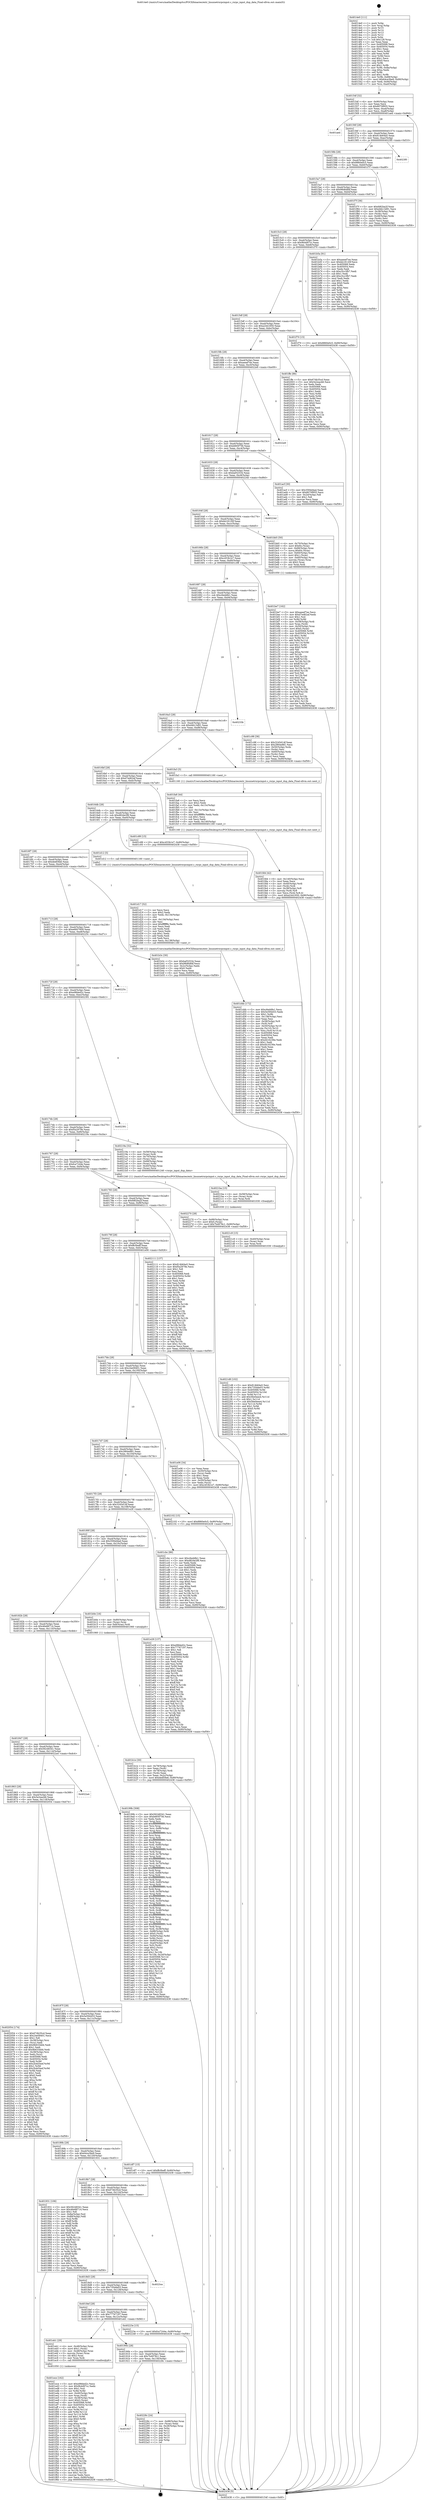 digraph "0x4014e0" {
  label = "0x4014e0 (/mnt/c/Users/mathe/Desktop/tcc/POCII/binaries/extr_linuxnetrxrpcinput.c_rxrpc_input_dup_data_Final-ollvm.out::main(0))"
  labelloc = "t"
  node[shape=record]

  Entry [label="",width=0.3,height=0.3,shape=circle,fillcolor=black,style=filled]
  "0x40154f" [label="{
     0x40154f [32]\l
     | [instrs]\l
     &nbsp;&nbsp;0x40154f \<+6\>: mov -0x90(%rbp),%eax\l
     &nbsp;&nbsp;0x401555 \<+2\>: mov %eax,%ecx\l
     &nbsp;&nbsp;0x401557 \<+6\>: sub $0x8070f955,%ecx\l
     &nbsp;&nbsp;0x40155d \<+6\>: mov %eax,-0xa4(%rbp)\l
     &nbsp;&nbsp;0x401563 \<+6\>: mov %ecx,-0xa8(%rbp)\l
     &nbsp;&nbsp;0x401569 \<+6\>: je 0000000000401aed \<main+0x60d\>\l
  }"]
  "0x401aed" [label="{
     0x401aed\l
  }", style=dashed]
  "0x40156f" [label="{
     0x40156f [28]\l
     | [instrs]\l
     &nbsp;&nbsp;0x40156f \<+5\>: jmp 0000000000401574 \<main+0x94\>\l
     &nbsp;&nbsp;0x401574 \<+6\>: mov -0xa4(%rbp),%eax\l
     &nbsp;&nbsp;0x40157a \<+5\>: sub $0x814b64a5,%eax\l
     &nbsp;&nbsp;0x40157f \<+6\>: mov %eax,-0xac(%rbp)\l
     &nbsp;&nbsp;0x401585 \<+6\>: je 00000000004023f0 \<main+0xf10\>\l
  }"]
  Exit [label="",width=0.3,height=0.3,shape=circle,fillcolor=black,style=filled,peripheries=2]
  "0x4023f0" [label="{
     0x4023f0\l
  }", style=dashed]
  "0x40158b" [label="{
     0x40158b [28]\l
     | [instrs]\l
     &nbsp;&nbsp;0x40158b \<+5\>: jmp 0000000000401590 \<main+0xb0\>\l
     &nbsp;&nbsp;0x401590 \<+6\>: mov -0xa4(%rbp),%eax\l
     &nbsp;&nbsp;0x401596 \<+5\>: sub $0x8860e0c5,%eax\l
     &nbsp;&nbsp;0x40159b \<+6\>: mov %eax,-0xb0(%rbp)\l
     &nbsp;&nbsp;0x4015a1 \<+6\>: je 0000000000401f7f \<main+0xa9f\>\l
  }"]
  "0x401927" [label="{
     0x401927\l
  }", style=dashed]
  "0x401f7f" [label="{
     0x401f7f [36]\l
     | [instrs]\l
     &nbsp;&nbsp;0x401f7f \<+5\>: mov $0xfd82ba2f,%eax\l
     &nbsp;&nbsp;0x401f84 \<+5\>: mov $0xd4b13d91,%ecx\l
     &nbsp;&nbsp;0x401f89 \<+4\>: mov -0x38(%rbp),%rdx\l
     &nbsp;&nbsp;0x401f8d \<+2\>: mov (%rdx),%esi\l
     &nbsp;&nbsp;0x401f8f \<+4\>: mov -0x48(%rbp),%rdx\l
     &nbsp;&nbsp;0x401f93 \<+2\>: cmp (%rdx),%esi\l
     &nbsp;&nbsp;0x401f95 \<+3\>: cmovl %ecx,%eax\l
     &nbsp;&nbsp;0x401f98 \<+6\>: mov %eax,-0x90(%rbp)\l
     &nbsp;&nbsp;0x401f9e \<+5\>: jmp 0000000000402438 \<main+0xf58\>\l
  }"]
  "0x4015a7" [label="{
     0x4015a7 [28]\l
     | [instrs]\l
     &nbsp;&nbsp;0x4015a7 \<+5\>: jmp 00000000004015ac \<main+0xcc\>\l
     &nbsp;&nbsp;0x4015ac \<+6\>: mov -0xa4(%rbp),%eax\l
     &nbsp;&nbsp;0x4015b2 \<+5\>: sub $0x98d6dfdf,%eax\l
     &nbsp;&nbsp;0x4015b7 \<+6\>: mov %eax,-0xb4(%rbp)\l
     &nbsp;&nbsp;0x4015bd \<+6\>: je 0000000000401b5a \<main+0x67a\>\l
  }"]
  "0x40228c" [label="{
     0x40228c [24]\l
     | [instrs]\l
     &nbsp;&nbsp;0x40228c \<+7\>: mov -0x88(%rbp),%rax\l
     &nbsp;&nbsp;0x402293 \<+2\>: mov (%rax),%eax\l
     &nbsp;&nbsp;0x402295 \<+4\>: lea -0x28(%rbp),%rsp\l
     &nbsp;&nbsp;0x402299 \<+1\>: pop %rbx\l
     &nbsp;&nbsp;0x40229a \<+2\>: pop %r12\l
     &nbsp;&nbsp;0x40229c \<+2\>: pop %r13\l
     &nbsp;&nbsp;0x40229e \<+2\>: pop %r14\l
     &nbsp;&nbsp;0x4022a0 \<+2\>: pop %r15\l
     &nbsp;&nbsp;0x4022a2 \<+1\>: pop %rbp\l
     &nbsp;&nbsp;0x4022a3 \<+1\>: ret\l
  }"]
  "0x401b5a" [label="{
     0x401b5a [91]\l
     | [instrs]\l
     &nbsp;&nbsp;0x401b5a \<+5\>: mov $0xaeeef7ee,%eax\l
     &nbsp;&nbsp;0x401b5f \<+5\>: mov $0xbb18120f,%ecx\l
     &nbsp;&nbsp;0x401b64 \<+7\>: mov 0x405068,%edx\l
     &nbsp;&nbsp;0x401b6b \<+7\>: mov 0x405054,%esi\l
     &nbsp;&nbsp;0x401b72 \<+2\>: mov %edx,%edi\l
     &nbsp;&nbsp;0x401b74 \<+6\>: sub $0xc5cc3fb7,%edi\l
     &nbsp;&nbsp;0x401b7a \<+3\>: sub $0x1,%edi\l
     &nbsp;&nbsp;0x401b7d \<+6\>: add $0xc5cc3fb7,%edi\l
     &nbsp;&nbsp;0x401b83 \<+3\>: imul %edi,%edx\l
     &nbsp;&nbsp;0x401b86 \<+3\>: and $0x1,%edx\l
     &nbsp;&nbsp;0x401b89 \<+3\>: cmp $0x0,%edx\l
     &nbsp;&nbsp;0x401b8c \<+4\>: sete %r8b\l
     &nbsp;&nbsp;0x401b90 \<+3\>: cmp $0xa,%esi\l
     &nbsp;&nbsp;0x401b93 \<+4\>: setl %r9b\l
     &nbsp;&nbsp;0x401b97 \<+3\>: mov %r8b,%r10b\l
     &nbsp;&nbsp;0x401b9a \<+3\>: and %r9b,%r10b\l
     &nbsp;&nbsp;0x401b9d \<+3\>: xor %r9b,%r8b\l
     &nbsp;&nbsp;0x401ba0 \<+3\>: or %r8b,%r10b\l
     &nbsp;&nbsp;0x401ba3 \<+4\>: test $0x1,%r10b\l
     &nbsp;&nbsp;0x401ba7 \<+3\>: cmovne %ecx,%eax\l
     &nbsp;&nbsp;0x401baa \<+6\>: mov %eax,-0x90(%rbp)\l
     &nbsp;&nbsp;0x401bb0 \<+5\>: jmp 0000000000402438 \<main+0xf58\>\l
  }"]
  "0x4015c3" [label="{
     0x4015c3 [28]\l
     | [instrs]\l
     &nbsp;&nbsp;0x4015c3 \<+5\>: jmp 00000000004015c8 \<main+0xe8\>\l
     &nbsp;&nbsp;0x4015c8 \<+6\>: mov -0xa4(%rbp),%eax\l
     &nbsp;&nbsp;0x4015ce \<+5\>: sub $0x9b4d97cc,%eax\l
     &nbsp;&nbsp;0x4015d3 \<+6\>: mov %eax,-0xb8(%rbp)\l
     &nbsp;&nbsp;0x4015d9 \<+6\>: je 0000000000401f70 \<main+0xa90\>\l
  }"]
  "0x4021d8" [label="{
     0x4021d8 [102]\l
     | [instrs]\l
     &nbsp;&nbsp;0x4021d8 \<+5\>: mov $0x814b64a5,%esi\l
     &nbsp;&nbsp;0x4021dd \<+6\>: mov $0x735dde03,%r8d\l
     &nbsp;&nbsp;0x4021e3 \<+8\>: mov 0x405068,%r9d\l
     &nbsp;&nbsp;0x4021eb \<+8\>: mov 0x405054,%r10d\l
     &nbsp;&nbsp;0x4021f3 \<+3\>: mov %r9d,%r11d\l
     &nbsp;&nbsp;0x4021f6 \<+7\>: add $0x56e0eee4,%r11d\l
     &nbsp;&nbsp;0x4021fd \<+4\>: sub $0x1,%r11d\l
     &nbsp;&nbsp;0x402201 \<+7\>: sub $0x56e0eee4,%r11d\l
     &nbsp;&nbsp;0x402208 \<+4\>: imul %r11d,%r9d\l
     &nbsp;&nbsp;0x40220c \<+4\>: and $0x1,%r9d\l
     &nbsp;&nbsp;0x402210 \<+4\>: cmp $0x0,%r9d\l
     &nbsp;&nbsp;0x402214 \<+3\>: sete %bl\l
     &nbsp;&nbsp;0x402217 \<+4\>: cmp $0xa,%r10d\l
     &nbsp;&nbsp;0x40221b \<+4\>: setl %r14b\l
     &nbsp;&nbsp;0x40221f \<+3\>: mov %bl,%r15b\l
     &nbsp;&nbsp;0x402222 \<+3\>: and %r14b,%r15b\l
     &nbsp;&nbsp;0x402225 \<+3\>: xor %r14b,%bl\l
     &nbsp;&nbsp;0x402228 \<+3\>: or %bl,%r15b\l
     &nbsp;&nbsp;0x40222b \<+4\>: test $0x1,%r15b\l
     &nbsp;&nbsp;0x40222f \<+4\>: cmovne %r8d,%esi\l
     &nbsp;&nbsp;0x402233 \<+6\>: mov %esi,-0x90(%rbp)\l
     &nbsp;&nbsp;0x402239 \<+5\>: jmp 0000000000402438 \<main+0xf58\>\l
  }"]
  "0x401f70" [label="{
     0x401f70 [15]\l
     | [instrs]\l
     &nbsp;&nbsp;0x401f70 \<+10\>: movl $0x8860e0c5,-0x90(%rbp)\l
     &nbsp;&nbsp;0x401f7a \<+5\>: jmp 0000000000402438 \<main+0xf58\>\l
  }"]
  "0x4015df" [label="{
     0x4015df [28]\l
     | [instrs]\l
     &nbsp;&nbsp;0x4015df \<+5\>: jmp 00000000004015e4 \<main+0x104\>\l
     &nbsp;&nbsp;0x4015e4 \<+6\>: mov -0xa4(%rbp),%eax\l
     &nbsp;&nbsp;0x4015ea \<+5\>: sub $0xa2441650,%eax\l
     &nbsp;&nbsp;0x4015ef \<+6\>: mov %eax,-0xbc(%rbp)\l
     &nbsp;&nbsp;0x4015f5 \<+6\>: je 0000000000401ffe \<main+0xb1e\>\l
  }"]
  "0x4021c9" [label="{
     0x4021c9 [15]\l
     | [instrs]\l
     &nbsp;&nbsp;0x4021c9 \<+4\>: mov -0x40(%rbp),%rax\l
     &nbsp;&nbsp;0x4021cd \<+3\>: mov (%rax),%rax\l
     &nbsp;&nbsp;0x4021d0 \<+3\>: mov %rax,%rdi\l
     &nbsp;&nbsp;0x4021d3 \<+5\>: call 0000000000401030 \<free@plt\>\l
     | [calls]\l
     &nbsp;&nbsp;0x401030 \{1\} (unknown)\l
  }"]
  "0x401ffe" [label="{
     0x401ffe [86]\l
     | [instrs]\l
     &nbsp;&nbsp;0x401ffe \<+5\>: mov $0x67db35cd,%eax\l
     &nbsp;&nbsp;0x402003 \<+5\>: mov $0x5e2eacb6,%ecx\l
     &nbsp;&nbsp;0x402008 \<+2\>: xor %edx,%edx\l
     &nbsp;&nbsp;0x40200a \<+7\>: mov 0x405068,%esi\l
     &nbsp;&nbsp;0x402011 \<+7\>: mov 0x405054,%edi\l
     &nbsp;&nbsp;0x402018 \<+3\>: sub $0x1,%edx\l
     &nbsp;&nbsp;0x40201b \<+3\>: mov %esi,%r8d\l
     &nbsp;&nbsp;0x40201e \<+3\>: add %edx,%r8d\l
     &nbsp;&nbsp;0x402021 \<+4\>: imul %r8d,%esi\l
     &nbsp;&nbsp;0x402025 \<+3\>: and $0x1,%esi\l
     &nbsp;&nbsp;0x402028 \<+3\>: cmp $0x0,%esi\l
     &nbsp;&nbsp;0x40202b \<+4\>: sete %r9b\l
     &nbsp;&nbsp;0x40202f \<+3\>: cmp $0xa,%edi\l
     &nbsp;&nbsp;0x402032 \<+4\>: setl %r10b\l
     &nbsp;&nbsp;0x402036 \<+3\>: mov %r9b,%r11b\l
     &nbsp;&nbsp;0x402039 \<+3\>: and %r10b,%r11b\l
     &nbsp;&nbsp;0x40203c \<+3\>: xor %r10b,%r9b\l
     &nbsp;&nbsp;0x40203f \<+3\>: or %r9b,%r11b\l
     &nbsp;&nbsp;0x402042 \<+4\>: test $0x1,%r11b\l
     &nbsp;&nbsp;0x402046 \<+3\>: cmovne %ecx,%eax\l
     &nbsp;&nbsp;0x402049 \<+6\>: mov %eax,-0x90(%rbp)\l
     &nbsp;&nbsp;0x40204f \<+5\>: jmp 0000000000402438 \<main+0xf58\>\l
  }"]
  "0x4015fb" [label="{
     0x4015fb [28]\l
     | [instrs]\l
     &nbsp;&nbsp;0x4015fb \<+5\>: jmp 0000000000401600 \<main+0x120\>\l
     &nbsp;&nbsp;0x401600 \<+6\>: mov -0xa4(%rbp),%eax\l
     &nbsp;&nbsp;0x401606 \<+5\>: sub $0xaeeef7ee,%eax\l
     &nbsp;&nbsp;0x40160b \<+6\>: mov %eax,-0xc0(%rbp)\l
     &nbsp;&nbsp;0x401611 \<+6\>: je 00000000004022e9 \<main+0xe09\>\l
  }"]
  "0x4021ba" [label="{
     0x4021ba [15]\l
     | [instrs]\l
     &nbsp;&nbsp;0x4021ba \<+4\>: mov -0x58(%rbp),%rax\l
     &nbsp;&nbsp;0x4021be \<+3\>: mov (%rax),%rax\l
     &nbsp;&nbsp;0x4021c1 \<+3\>: mov %rax,%rdi\l
     &nbsp;&nbsp;0x4021c4 \<+5\>: call 0000000000401030 \<free@plt\>\l
     | [calls]\l
     &nbsp;&nbsp;0x401030 \{1\} (unknown)\l
  }"]
  "0x4022e9" [label="{
     0x4022e9\l
  }", style=dashed]
  "0x401617" [label="{
     0x401617 [28]\l
     | [instrs]\l
     &nbsp;&nbsp;0x401617 \<+5\>: jmp 000000000040161c \<main+0x13c\>\l
     &nbsp;&nbsp;0x40161c \<+6\>: mov -0xa4(%rbp),%eax\l
     &nbsp;&nbsp;0x401622 \<+5\>: sub $0xb665f756,%eax\l
     &nbsp;&nbsp;0x401627 \<+6\>: mov %eax,-0xc4(%rbp)\l
     &nbsp;&nbsp;0x40162d \<+6\>: je 0000000000401acf \<main+0x5ef\>\l
  }"]
  "0x401fd4" [label="{
     0x401fd4 [42]\l
     | [instrs]\l
     &nbsp;&nbsp;0x401fd4 \<+6\>: mov -0x140(%rbp),%ecx\l
     &nbsp;&nbsp;0x401fda \<+3\>: imul %eax,%ecx\l
     &nbsp;&nbsp;0x401fdd \<+4\>: mov -0x40(%rbp),%rdi\l
     &nbsp;&nbsp;0x401fe1 \<+3\>: mov (%rdi),%rdi\l
     &nbsp;&nbsp;0x401fe4 \<+4\>: mov -0x38(%rbp),%r8\l
     &nbsp;&nbsp;0x401fe8 \<+3\>: movslq (%r8),%r8\l
     &nbsp;&nbsp;0x401feb \<+4\>: mov %ecx,(%rdi,%r8,4)\l
     &nbsp;&nbsp;0x401fef \<+10\>: movl $0xa2441650,-0x90(%rbp)\l
     &nbsp;&nbsp;0x401ff9 \<+5\>: jmp 0000000000402438 \<main+0xf58\>\l
  }"]
  "0x401acf" [label="{
     0x401acf [30]\l
     | [instrs]\l
     &nbsp;&nbsp;0x401acf \<+5\>: mov $0x3594d4ad,%eax\l
     &nbsp;&nbsp;0x401ad4 \<+5\>: mov $0x8070f955,%ecx\l
     &nbsp;&nbsp;0x401ad9 \<+3\>: mov -0x2d(%rbp),%dl\l
     &nbsp;&nbsp;0x401adc \<+3\>: test $0x1,%dl\l
     &nbsp;&nbsp;0x401adf \<+3\>: cmovne %ecx,%eax\l
     &nbsp;&nbsp;0x401ae2 \<+6\>: mov %eax,-0x90(%rbp)\l
     &nbsp;&nbsp;0x401ae8 \<+5\>: jmp 0000000000402438 \<main+0xf58\>\l
  }"]
  "0x401633" [label="{
     0x401633 [28]\l
     | [instrs]\l
     &nbsp;&nbsp;0x401633 \<+5\>: jmp 0000000000401638 \<main+0x158\>\l
     &nbsp;&nbsp;0x401638 \<+6\>: mov -0xa4(%rbp),%eax\l
     &nbsp;&nbsp;0x40163e \<+5\>: sub $0xbaf32534,%eax\l
     &nbsp;&nbsp;0x401643 \<+6\>: mov %eax,-0xc8(%rbp)\l
     &nbsp;&nbsp;0x401649 \<+6\>: je 000000000040224d \<main+0xd6d\>\l
  }"]
  "0x401fa8" [label="{
     0x401fa8 [44]\l
     | [instrs]\l
     &nbsp;&nbsp;0x401fa8 \<+2\>: xor %ecx,%ecx\l
     &nbsp;&nbsp;0x401faa \<+5\>: mov $0x2,%edx\l
     &nbsp;&nbsp;0x401faf \<+6\>: mov %edx,-0x13c(%rbp)\l
     &nbsp;&nbsp;0x401fb5 \<+1\>: cltd\l
     &nbsp;&nbsp;0x401fb6 \<+6\>: mov -0x13c(%rbp),%esi\l
     &nbsp;&nbsp;0x401fbc \<+2\>: idiv %esi\l
     &nbsp;&nbsp;0x401fbe \<+6\>: imul $0xfffffffe,%edx,%edx\l
     &nbsp;&nbsp;0x401fc4 \<+3\>: sub $0x1,%ecx\l
     &nbsp;&nbsp;0x401fc7 \<+2\>: sub %ecx,%edx\l
     &nbsp;&nbsp;0x401fc9 \<+6\>: mov %edx,-0x140(%rbp)\l
     &nbsp;&nbsp;0x401fcf \<+5\>: call 0000000000401160 \<next_i\>\l
     | [calls]\l
     &nbsp;&nbsp;0x401160 \{1\} (/mnt/c/Users/mathe/Desktop/tcc/POCII/binaries/extr_linuxnetrxrpcinput.c_rxrpc_input_dup_data_Final-ollvm.out::next_i)\l
  }"]
  "0x40224d" [label="{
     0x40224d\l
  }", style=dashed]
  "0x40164f" [label="{
     0x40164f [28]\l
     | [instrs]\l
     &nbsp;&nbsp;0x40164f \<+5\>: jmp 0000000000401654 \<main+0x174\>\l
     &nbsp;&nbsp;0x401654 \<+6\>: mov -0xa4(%rbp),%eax\l
     &nbsp;&nbsp;0x40165a \<+5\>: sub $0xbb18120f,%eax\l
     &nbsp;&nbsp;0x40165f \<+6\>: mov %eax,-0xcc(%rbp)\l
     &nbsp;&nbsp;0x401665 \<+6\>: je 0000000000401bb5 \<main+0x6d5\>\l
  }"]
  "0x401ece" [label="{
     0x401ece [162]\l
     | [instrs]\l
     &nbsp;&nbsp;0x401ece \<+5\>: mov $0xe98ded2c,%ecx\l
     &nbsp;&nbsp;0x401ed3 \<+5\>: mov $0x9b4d97cc,%edx\l
     &nbsp;&nbsp;0x401ed8 \<+3\>: mov $0x1,%sil\l
     &nbsp;&nbsp;0x401edb \<+3\>: xor %r8d,%r8d\l
     &nbsp;&nbsp;0x401ede \<+4\>: mov -0x40(%rbp),%rdi\l
     &nbsp;&nbsp;0x401ee2 \<+3\>: mov %rax,(%rdi)\l
     &nbsp;&nbsp;0x401ee5 \<+4\>: mov -0x38(%rbp),%rax\l
     &nbsp;&nbsp;0x401ee9 \<+6\>: movl $0x0,(%rax)\l
     &nbsp;&nbsp;0x401eef \<+8\>: mov 0x405068,%r9d\l
     &nbsp;&nbsp;0x401ef7 \<+8\>: mov 0x405054,%r10d\l
     &nbsp;&nbsp;0x401eff \<+4\>: sub $0x1,%r8d\l
     &nbsp;&nbsp;0x401f03 \<+3\>: mov %r9d,%r11d\l
     &nbsp;&nbsp;0x401f06 \<+3\>: add %r8d,%r11d\l
     &nbsp;&nbsp;0x401f09 \<+4\>: imul %r11d,%r9d\l
     &nbsp;&nbsp;0x401f0d \<+4\>: and $0x1,%r9d\l
     &nbsp;&nbsp;0x401f11 \<+4\>: cmp $0x0,%r9d\l
     &nbsp;&nbsp;0x401f15 \<+3\>: sete %bl\l
     &nbsp;&nbsp;0x401f18 \<+4\>: cmp $0xa,%r10d\l
     &nbsp;&nbsp;0x401f1c \<+4\>: setl %r14b\l
     &nbsp;&nbsp;0x401f20 \<+3\>: mov %bl,%r15b\l
     &nbsp;&nbsp;0x401f23 \<+4\>: xor $0xff,%r15b\l
     &nbsp;&nbsp;0x401f27 \<+3\>: mov %r14b,%r12b\l
     &nbsp;&nbsp;0x401f2a \<+4\>: xor $0xff,%r12b\l
     &nbsp;&nbsp;0x401f2e \<+4\>: xor $0x0,%sil\l
     &nbsp;&nbsp;0x401f32 \<+3\>: mov %r15b,%r13b\l
     &nbsp;&nbsp;0x401f35 \<+4\>: and $0x0,%r13b\l
     &nbsp;&nbsp;0x401f39 \<+3\>: and %sil,%bl\l
     &nbsp;&nbsp;0x401f3c \<+3\>: mov %r12b,%al\l
     &nbsp;&nbsp;0x401f3f \<+2\>: and $0x0,%al\l
     &nbsp;&nbsp;0x401f41 \<+3\>: and %sil,%r14b\l
     &nbsp;&nbsp;0x401f44 \<+3\>: or %bl,%r13b\l
     &nbsp;&nbsp;0x401f47 \<+3\>: or %r14b,%al\l
     &nbsp;&nbsp;0x401f4a \<+3\>: xor %al,%r13b\l
     &nbsp;&nbsp;0x401f4d \<+3\>: or %r12b,%r15b\l
     &nbsp;&nbsp;0x401f50 \<+4\>: xor $0xff,%r15b\l
     &nbsp;&nbsp;0x401f54 \<+4\>: or $0x0,%sil\l
     &nbsp;&nbsp;0x401f58 \<+3\>: and %sil,%r15b\l
     &nbsp;&nbsp;0x401f5b \<+3\>: or %r15b,%r13b\l
     &nbsp;&nbsp;0x401f5e \<+4\>: test $0x1,%r13b\l
     &nbsp;&nbsp;0x401f62 \<+3\>: cmovne %edx,%ecx\l
     &nbsp;&nbsp;0x401f65 \<+6\>: mov %ecx,-0x90(%rbp)\l
     &nbsp;&nbsp;0x401f6b \<+5\>: jmp 0000000000402438 \<main+0xf58\>\l
  }"]
  "0x401bb5" [label="{
     0x401bb5 [50]\l
     | [instrs]\l
     &nbsp;&nbsp;0x401bb5 \<+4\>: mov -0x70(%rbp),%rax\l
     &nbsp;&nbsp;0x401bb9 \<+6\>: movl $0x64,(%rax)\l
     &nbsp;&nbsp;0x401bbf \<+4\>: mov -0x68(%rbp),%rax\l
     &nbsp;&nbsp;0x401bc3 \<+7\>: movq $0x64,(%rax)\l
     &nbsp;&nbsp;0x401bca \<+4\>: mov -0x60(%rbp),%rax\l
     &nbsp;&nbsp;0x401bce \<+6\>: movl $0x1,(%rax)\l
     &nbsp;&nbsp;0x401bd4 \<+4\>: mov -0x60(%rbp),%rax\l
     &nbsp;&nbsp;0x401bd8 \<+3\>: movslq (%rax),%rax\l
     &nbsp;&nbsp;0x401bdb \<+4\>: shl $0x2,%rax\l
     &nbsp;&nbsp;0x401bdf \<+3\>: mov %rax,%rdi\l
     &nbsp;&nbsp;0x401be2 \<+5\>: call 0000000000401050 \<malloc@plt\>\l
     | [calls]\l
     &nbsp;&nbsp;0x401050 \{1\} (unknown)\l
  }"]
  "0x40166b" [label="{
     0x40166b [28]\l
     | [instrs]\l
     &nbsp;&nbsp;0x40166b \<+5\>: jmp 0000000000401670 \<main+0x190\>\l
     &nbsp;&nbsp;0x401670 \<+6\>: mov -0xa4(%rbp),%eax\l
     &nbsp;&nbsp;0x401676 \<+5\>: sub $0xc453b1e7,%eax\l
     &nbsp;&nbsp;0x40167b \<+6\>: mov %eax,-0xd0(%rbp)\l
     &nbsp;&nbsp;0x401681 \<+6\>: je 0000000000401c98 \<main+0x7b8\>\l
  }"]
  "0x40190b" [label="{
     0x40190b [28]\l
     | [instrs]\l
     &nbsp;&nbsp;0x40190b \<+5\>: jmp 0000000000401910 \<main+0x430\>\l
     &nbsp;&nbsp;0x401910 \<+6\>: mov -0xa4(%rbp),%eax\l
     &nbsp;&nbsp;0x401916 \<+5\>: sub $0x7b4978c1,%eax\l
     &nbsp;&nbsp;0x40191b \<+6\>: mov %eax,-0x130(%rbp)\l
     &nbsp;&nbsp;0x401921 \<+6\>: je 000000000040228c \<main+0xdac\>\l
  }"]
  "0x401c98" [label="{
     0x401c98 [36]\l
     | [instrs]\l
     &nbsp;&nbsp;0x401c98 \<+5\>: mov $0x3245d14f,%eax\l
     &nbsp;&nbsp;0x401c9d \<+5\>: mov $0x2864e881,%ecx\l
     &nbsp;&nbsp;0x401ca2 \<+4\>: mov -0x50(%rbp),%rdx\l
     &nbsp;&nbsp;0x401ca6 \<+2\>: mov (%rdx),%esi\l
     &nbsp;&nbsp;0x401ca8 \<+4\>: mov -0x60(%rbp),%rdx\l
     &nbsp;&nbsp;0x401cac \<+2\>: cmp (%rdx),%esi\l
     &nbsp;&nbsp;0x401cae \<+3\>: cmovl %ecx,%eax\l
     &nbsp;&nbsp;0x401cb1 \<+6\>: mov %eax,-0x90(%rbp)\l
     &nbsp;&nbsp;0x401cb7 \<+5\>: jmp 0000000000402438 \<main+0xf58\>\l
  }"]
  "0x401687" [label="{
     0x401687 [28]\l
     | [instrs]\l
     &nbsp;&nbsp;0x401687 \<+5\>: jmp 000000000040168c \<main+0x1ac\>\l
     &nbsp;&nbsp;0x40168c \<+6\>: mov -0xa4(%rbp),%eax\l
     &nbsp;&nbsp;0x401692 \<+5\>: sub $0xc6eddfe1,%eax\l
     &nbsp;&nbsp;0x401697 \<+6\>: mov %eax,-0xd4(%rbp)\l
     &nbsp;&nbsp;0x40169d \<+6\>: je 000000000040233b \<main+0xe5b\>\l
  }"]
  "0x401eb1" [label="{
     0x401eb1 [29]\l
     | [instrs]\l
     &nbsp;&nbsp;0x401eb1 \<+4\>: mov -0x48(%rbp),%rax\l
     &nbsp;&nbsp;0x401eb5 \<+6\>: movl $0x1,(%rax)\l
     &nbsp;&nbsp;0x401ebb \<+4\>: mov -0x48(%rbp),%rax\l
     &nbsp;&nbsp;0x401ebf \<+3\>: movslq (%rax),%rax\l
     &nbsp;&nbsp;0x401ec2 \<+4\>: shl $0x2,%rax\l
     &nbsp;&nbsp;0x401ec6 \<+3\>: mov %rax,%rdi\l
     &nbsp;&nbsp;0x401ec9 \<+5\>: call 0000000000401050 \<malloc@plt\>\l
     | [calls]\l
     &nbsp;&nbsp;0x401050 \{1\} (unknown)\l
  }"]
  "0x40233b" [label="{
     0x40233b\l
  }", style=dashed]
  "0x4016a3" [label="{
     0x4016a3 [28]\l
     | [instrs]\l
     &nbsp;&nbsp;0x4016a3 \<+5\>: jmp 00000000004016a8 \<main+0x1c8\>\l
     &nbsp;&nbsp;0x4016a8 \<+6\>: mov -0xa4(%rbp),%eax\l
     &nbsp;&nbsp;0x4016ae \<+5\>: sub $0xd4b13d91,%eax\l
     &nbsp;&nbsp;0x4016b3 \<+6\>: mov %eax,-0xd8(%rbp)\l
     &nbsp;&nbsp;0x4016b9 \<+6\>: je 0000000000401fa3 \<main+0xac3\>\l
  }"]
  "0x4018ef" [label="{
     0x4018ef [28]\l
     | [instrs]\l
     &nbsp;&nbsp;0x4018ef \<+5\>: jmp 00000000004018f4 \<main+0x414\>\l
     &nbsp;&nbsp;0x4018f4 \<+6\>: mov -0xa4(%rbp),%eax\l
     &nbsp;&nbsp;0x4018fa \<+5\>: sub $0x77767197,%eax\l
     &nbsp;&nbsp;0x4018ff \<+6\>: mov %eax,-0x12c(%rbp)\l
     &nbsp;&nbsp;0x401905 \<+6\>: je 0000000000401eb1 \<main+0x9d1\>\l
  }"]
  "0x401fa3" [label="{
     0x401fa3 [5]\l
     | [instrs]\l
     &nbsp;&nbsp;0x401fa3 \<+5\>: call 0000000000401160 \<next_i\>\l
     | [calls]\l
     &nbsp;&nbsp;0x401160 \{1\} (/mnt/c/Users/mathe/Desktop/tcc/POCII/binaries/extr_linuxnetrxrpcinput.c_rxrpc_input_dup_data_Final-ollvm.out::next_i)\l
  }"]
  "0x4016bf" [label="{
     0x4016bf [28]\l
     | [instrs]\l
     &nbsp;&nbsp;0x4016bf \<+5\>: jmp 00000000004016c4 \<main+0x1e4\>\l
     &nbsp;&nbsp;0x4016c4 \<+6\>: mov -0xa4(%rbp),%eax\l
     &nbsp;&nbsp;0x4016ca \<+5\>: sub $0xd7ed62af,%eax\l
     &nbsp;&nbsp;0x4016cf \<+6\>: mov %eax,-0xdc(%rbp)\l
     &nbsp;&nbsp;0x4016d5 \<+6\>: je 0000000000401c89 \<main+0x7a9\>\l
  }"]
  "0x40223e" [label="{
     0x40223e [15]\l
     | [instrs]\l
     &nbsp;&nbsp;0x40223e \<+10\>: movl $0xfca7244e,-0x90(%rbp)\l
     &nbsp;&nbsp;0x402248 \<+5\>: jmp 0000000000402438 \<main+0xf58\>\l
  }"]
  "0x401c89" [label="{
     0x401c89 [15]\l
     | [instrs]\l
     &nbsp;&nbsp;0x401c89 \<+10\>: movl $0xc453b1e7,-0x90(%rbp)\l
     &nbsp;&nbsp;0x401c93 \<+5\>: jmp 0000000000402438 \<main+0xf58\>\l
  }"]
  "0x4016db" [label="{
     0x4016db [28]\l
     | [instrs]\l
     &nbsp;&nbsp;0x4016db \<+5\>: jmp 00000000004016e0 \<main+0x200\>\l
     &nbsp;&nbsp;0x4016e0 \<+6\>: mov -0xa4(%rbp),%eax\l
     &nbsp;&nbsp;0x4016e6 \<+5\>: sub $0xd82de2f8,%eax\l
     &nbsp;&nbsp;0x4016eb \<+6\>: mov %eax,-0xe0(%rbp)\l
     &nbsp;&nbsp;0x4016f1 \<+6\>: je 0000000000401d12 \<main+0x832\>\l
  }"]
  "0x4018d3" [label="{
     0x4018d3 [28]\l
     | [instrs]\l
     &nbsp;&nbsp;0x4018d3 \<+5\>: jmp 00000000004018d8 \<main+0x3f8\>\l
     &nbsp;&nbsp;0x4018d8 \<+6\>: mov -0xa4(%rbp),%eax\l
     &nbsp;&nbsp;0x4018de \<+5\>: sub $0x735dde03,%eax\l
     &nbsp;&nbsp;0x4018e3 \<+6\>: mov %eax,-0x128(%rbp)\l
     &nbsp;&nbsp;0x4018e9 \<+6\>: je 000000000040223e \<main+0xd5e\>\l
  }"]
  "0x401d12" [label="{
     0x401d12 [5]\l
     | [instrs]\l
     &nbsp;&nbsp;0x401d12 \<+5\>: call 0000000000401160 \<next_i\>\l
     | [calls]\l
     &nbsp;&nbsp;0x401160 \{1\} (/mnt/c/Users/mathe/Desktop/tcc/POCII/binaries/extr_linuxnetrxrpcinput.c_rxrpc_input_dup_data_Final-ollvm.out::next_i)\l
  }"]
  "0x4016f7" [label="{
     0x4016f7 [28]\l
     | [instrs]\l
     &nbsp;&nbsp;0x4016f7 \<+5\>: jmp 00000000004016fc \<main+0x21c\>\l
     &nbsp;&nbsp;0x4016fc \<+6\>: mov -0xa4(%rbp),%eax\l
     &nbsp;&nbsp;0x401702 \<+5\>: sub $0xdedf3fa6,%eax\l
     &nbsp;&nbsp;0x401707 \<+6\>: mov %eax,-0xe4(%rbp)\l
     &nbsp;&nbsp;0x40170d \<+6\>: je 0000000000401b3c \<main+0x65c\>\l
  }"]
  "0x4023ce" [label="{
     0x4023ce\l
  }", style=dashed]
  "0x401b3c" [label="{
     0x401b3c [30]\l
     | [instrs]\l
     &nbsp;&nbsp;0x401b3c \<+5\>: mov $0xbaf32534,%eax\l
     &nbsp;&nbsp;0x401b41 \<+5\>: mov $0x98d6dfdf,%ecx\l
     &nbsp;&nbsp;0x401b46 \<+3\>: mov -0x2c(%rbp),%edx\l
     &nbsp;&nbsp;0x401b49 \<+3\>: cmp $0x0,%edx\l
     &nbsp;&nbsp;0x401b4c \<+3\>: cmove %ecx,%eax\l
     &nbsp;&nbsp;0x401b4f \<+6\>: mov %eax,-0x90(%rbp)\l
     &nbsp;&nbsp;0x401b55 \<+5\>: jmp 0000000000402438 \<main+0xf58\>\l
  }"]
  "0x401713" [label="{
     0x401713 [28]\l
     | [instrs]\l
     &nbsp;&nbsp;0x401713 \<+5\>: jmp 0000000000401718 \<main+0x238\>\l
     &nbsp;&nbsp;0x401718 \<+6\>: mov -0xa4(%rbp),%eax\l
     &nbsp;&nbsp;0x40171e \<+5\>: sub $0xe6607609,%eax\l
     &nbsp;&nbsp;0x401723 \<+6\>: mov %eax,-0xe8(%rbp)\l
     &nbsp;&nbsp;0x401729 \<+6\>: je 000000000040225c \<main+0xd7c\>\l
  }"]
  "0x401d4b" [label="{
     0x401d4b [172]\l
     | [instrs]\l
     &nbsp;&nbsp;0x401d4b \<+5\>: mov $0xc6eddfe1,%ecx\l
     &nbsp;&nbsp;0x401d50 \<+5\>: mov $0x5e594453,%edx\l
     &nbsp;&nbsp;0x401d55 \<+3\>: mov $0x1,%r8b\l
     &nbsp;&nbsp;0x401d58 \<+6\>: mov -0x138(%rbp),%esi\l
     &nbsp;&nbsp;0x401d5e \<+3\>: imul %eax,%esi\l
     &nbsp;&nbsp;0x401d61 \<+4\>: mov -0x58(%rbp),%r9\l
     &nbsp;&nbsp;0x401d65 \<+3\>: mov (%r9),%r9\l
     &nbsp;&nbsp;0x401d68 \<+4\>: mov -0x50(%rbp),%r10\l
     &nbsp;&nbsp;0x401d6c \<+3\>: movslq (%r10),%r10\l
     &nbsp;&nbsp;0x401d6f \<+4\>: mov %esi,(%r9,%r10,4)\l
     &nbsp;&nbsp;0x401d73 \<+7\>: mov 0x405068,%eax\l
     &nbsp;&nbsp;0x401d7a \<+7\>: mov 0x405054,%esi\l
     &nbsp;&nbsp;0x401d81 \<+2\>: mov %eax,%edi\l
     &nbsp;&nbsp;0x401d83 \<+6\>: add $0xd416236e,%edi\l
     &nbsp;&nbsp;0x401d89 \<+3\>: sub $0x1,%edi\l
     &nbsp;&nbsp;0x401d8c \<+6\>: sub $0xd416236e,%edi\l
     &nbsp;&nbsp;0x401d92 \<+3\>: imul %edi,%eax\l
     &nbsp;&nbsp;0x401d95 \<+3\>: and $0x1,%eax\l
     &nbsp;&nbsp;0x401d98 \<+3\>: cmp $0x0,%eax\l
     &nbsp;&nbsp;0x401d9b \<+4\>: sete %r11b\l
     &nbsp;&nbsp;0x401d9f \<+3\>: cmp $0xa,%esi\l
     &nbsp;&nbsp;0x401da2 \<+3\>: setl %bl\l
     &nbsp;&nbsp;0x401da5 \<+3\>: mov %r11b,%r14b\l
     &nbsp;&nbsp;0x401da8 \<+4\>: xor $0xff,%r14b\l
     &nbsp;&nbsp;0x401dac \<+3\>: mov %bl,%r15b\l
     &nbsp;&nbsp;0x401daf \<+4\>: xor $0xff,%r15b\l
     &nbsp;&nbsp;0x401db3 \<+4\>: xor $0x1,%r8b\l
     &nbsp;&nbsp;0x401db7 \<+3\>: mov %r14b,%r12b\l
     &nbsp;&nbsp;0x401dba \<+4\>: and $0xff,%r12b\l
     &nbsp;&nbsp;0x401dbe \<+3\>: and %r8b,%r11b\l
     &nbsp;&nbsp;0x401dc1 \<+3\>: mov %r15b,%r13b\l
     &nbsp;&nbsp;0x401dc4 \<+4\>: and $0xff,%r13b\l
     &nbsp;&nbsp;0x401dc8 \<+3\>: and %r8b,%bl\l
     &nbsp;&nbsp;0x401dcb \<+3\>: or %r11b,%r12b\l
     &nbsp;&nbsp;0x401dce \<+3\>: or %bl,%r13b\l
     &nbsp;&nbsp;0x401dd1 \<+3\>: xor %r13b,%r12b\l
     &nbsp;&nbsp;0x401dd4 \<+3\>: or %r15b,%r14b\l
     &nbsp;&nbsp;0x401dd7 \<+4\>: xor $0xff,%r14b\l
     &nbsp;&nbsp;0x401ddb \<+4\>: or $0x1,%r8b\l
     &nbsp;&nbsp;0x401ddf \<+3\>: and %r8b,%r14b\l
     &nbsp;&nbsp;0x401de2 \<+3\>: or %r14b,%r12b\l
     &nbsp;&nbsp;0x401de5 \<+4\>: test $0x1,%r12b\l
     &nbsp;&nbsp;0x401de9 \<+3\>: cmovne %edx,%ecx\l
     &nbsp;&nbsp;0x401dec \<+6\>: mov %ecx,-0x90(%rbp)\l
     &nbsp;&nbsp;0x401df2 \<+5\>: jmp 0000000000402438 \<main+0xf58\>\l
  }"]
  "0x40225c" [label="{
     0x40225c\l
  }", style=dashed]
  "0x40172f" [label="{
     0x40172f [28]\l
     | [instrs]\l
     &nbsp;&nbsp;0x40172f \<+5\>: jmp 0000000000401734 \<main+0x254\>\l
     &nbsp;&nbsp;0x401734 \<+6\>: mov -0xa4(%rbp),%eax\l
     &nbsp;&nbsp;0x40173a \<+5\>: sub $0xe98ded2c,%eax\l
     &nbsp;&nbsp;0x40173f \<+6\>: mov %eax,-0xec(%rbp)\l
     &nbsp;&nbsp;0x401745 \<+6\>: je 0000000000402391 \<main+0xeb1\>\l
  }"]
  "0x401d17" [label="{
     0x401d17 [52]\l
     | [instrs]\l
     &nbsp;&nbsp;0x401d17 \<+2\>: xor %ecx,%ecx\l
     &nbsp;&nbsp;0x401d19 \<+5\>: mov $0x2,%edx\l
     &nbsp;&nbsp;0x401d1e \<+6\>: mov %edx,-0x134(%rbp)\l
     &nbsp;&nbsp;0x401d24 \<+1\>: cltd\l
     &nbsp;&nbsp;0x401d25 \<+6\>: mov -0x134(%rbp),%esi\l
     &nbsp;&nbsp;0x401d2b \<+2\>: idiv %esi\l
     &nbsp;&nbsp;0x401d2d \<+6\>: imul $0xfffffffe,%edx,%edx\l
     &nbsp;&nbsp;0x401d33 \<+2\>: mov %ecx,%edi\l
     &nbsp;&nbsp;0x401d35 \<+2\>: sub %edx,%edi\l
     &nbsp;&nbsp;0x401d37 \<+2\>: mov %ecx,%edx\l
     &nbsp;&nbsp;0x401d39 \<+3\>: sub $0x1,%edx\l
     &nbsp;&nbsp;0x401d3c \<+2\>: add %edx,%edi\l
     &nbsp;&nbsp;0x401d3e \<+2\>: sub %edi,%ecx\l
     &nbsp;&nbsp;0x401d40 \<+6\>: mov %ecx,-0x138(%rbp)\l
     &nbsp;&nbsp;0x401d46 \<+5\>: call 0000000000401160 \<next_i\>\l
     | [calls]\l
     &nbsp;&nbsp;0x401160 \{1\} (/mnt/c/Users/mathe/Desktop/tcc/POCII/binaries/extr_linuxnetrxrpcinput.c_rxrpc_input_dup_data_Final-ollvm.out::next_i)\l
  }"]
  "0x402391" [label="{
     0x402391\l
  }", style=dashed]
  "0x40174b" [label="{
     0x40174b [28]\l
     | [instrs]\l
     &nbsp;&nbsp;0x40174b \<+5\>: jmp 0000000000401750 \<main+0x270\>\l
     &nbsp;&nbsp;0x401750 \<+6\>: mov -0xa4(%rbp),%eax\l
     &nbsp;&nbsp;0x401756 \<+5\>: sub $0xf5a2979e,%eax\l
     &nbsp;&nbsp;0x40175b \<+6\>: mov %eax,-0xf0(%rbp)\l
     &nbsp;&nbsp;0x401761 \<+6\>: je 000000000040219a \<main+0xcba\>\l
  }"]
  "0x401be7" [label="{
     0x401be7 [162]\l
     | [instrs]\l
     &nbsp;&nbsp;0x401be7 \<+5\>: mov $0xaeeef7ee,%ecx\l
     &nbsp;&nbsp;0x401bec \<+5\>: mov $0xd7ed62af,%edx\l
     &nbsp;&nbsp;0x401bf1 \<+3\>: mov $0x1,%sil\l
     &nbsp;&nbsp;0x401bf4 \<+3\>: xor %r8d,%r8d\l
     &nbsp;&nbsp;0x401bf7 \<+4\>: mov -0x58(%rbp),%rdi\l
     &nbsp;&nbsp;0x401bfb \<+3\>: mov %rax,(%rdi)\l
     &nbsp;&nbsp;0x401bfe \<+4\>: mov -0x50(%rbp),%rax\l
     &nbsp;&nbsp;0x401c02 \<+6\>: movl $0x0,(%rax)\l
     &nbsp;&nbsp;0x401c08 \<+8\>: mov 0x405068,%r9d\l
     &nbsp;&nbsp;0x401c10 \<+8\>: mov 0x405054,%r10d\l
     &nbsp;&nbsp;0x401c18 \<+4\>: sub $0x1,%r8d\l
     &nbsp;&nbsp;0x401c1c \<+3\>: mov %r9d,%r11d\l
     &nbsp;&nbsp;0x401c1f \<+3\>: add %r8d,%r11d\l
     &nbsp;&nbsp;0x401c22 \<+4\>: imul %r11d,%r9d\l
     &nbsp;&nbsp;0x401c26 \<+4\>: and $0x1,%r9d\l
     &nbsp;&nbsp;0x401c2a \<+4\>: cmp $0x0,%r9d\l
     &nbsp;&nbsp;0x401c2e \<+3\>: sete %bl\l
     &nbsp;&nbsp;0x401c31 \<+4\>: cmp $0xa,%r10d\l
     &nbsp;&nbsp;0x401c35 \<+4\>: setl %r14b\l
     &nbsp;&nbsp;0x401c39 \<+3\>: mov %bl,%r15b\l
     &nbsp;&nbsp;0x401c3c \<+4\>: xor $0xff,%r15b\l
     &nbsp;&nbsp;0x401c40 \<+3\>: mov %r14b,%r12b\l
     &nbsp;&nbsp;0x401c43 \<+4\>: xor $0xff,%r12b\l
     &nbsp;&nbsp;0x401c47 \<+4\>: xor $0x0,%sil\l
     &nbsp;&nbsp;0x401c4b \<+3\>: mov %r15b,%r13b\l
     &nbsp;&nbsp;0x401c4e \<+4\>: and $0x0,%r13b\l
     &nbsp;&nbsp;0x401c52 \<+3\>: and %sil,%bl\l
     &nbsp;&nbsp;0x401c55 \<+3\>: mov %r12b,%al\l
     &nbsp;&nbsp;0x401c58 \<+2\>: and $0x0,%al\l
     &nbsp;&nbsp;0x401c5a \<+3\>: and %sil,%r14b\l
     &nbsp;&nbsp;0x401c5d \<+3\>: or %bl,%r13b\l
     &nbsp;&nbsp;0x401c60 \<+3\>: or %r14b,%al\l
     &nbsp;&nbsp;0x401c63 \<+3\>: xor %al,%r13b\l
     &nbsp;&nbsp;0x401c66 \<+3\>: or %r12b,%r15b\l
     &nbsp;&nbsp;0x401c69 \<+4\>: xor $0xff,%r15b\l
     &nbsp;&nbsp;0x401c6d \<+4\>: or $0x0,%sil\l
     &nbsp;&nbsp;0x401c71 \<+3\>: and %sil,%r15b\l
     &nbsp;&nbsp;0x401c74 \<+3\>: or %r15b,%r13b\l
     &nbsp;&nbsp;0x401c77 \<+4\>: test $0x1,%r13b\l
     &nbsp;&nbsp;0x401c7b \<+3\>: cmovne %edx,%ecx\l
     &nbsp;&nbsp;0x401c7e \<+6\>: mov %ecx,-0x90(%rbp)\l
     &nbsp;&nbsp;0x401c84 \<+5\>: jmp 0000000000402438 \<main+0xf58\>\l
  }"]
  "0x40219a" [label="{
     0x40219a [32]\l
     | [instrs]\l
     &nbsp;&nbsp;0x40219a \<+4\>: mov -0x58(%rbp),%rax\l
     &nbsp;&nbsp;0x40219e \<+3\>: mov (%rax),%rdi\l
     &nbsp;&nbsp;0x4021a1 \<+4\>: mov -0x70(%rbp),%rax\l
     &nbsp;&nbsp;0x4021a5 \<+2\>: mov (%rax),%esi\l
     &nbsp;&nbsp;0x4021a7 \<+4\>: mov -0x68(%rbp),%rax\l
     &nbsp;&nbsp;0x4021ab \<+3\>: mov (%rax),%rdx\l
     &nbsp;&nbsp;0x4021ae \<+4\>: mov -0x40(%rbp),%rax\l
     &nbsp;&nbsp;0x4021b2 \<+3\>: mov (%rax),%rcx\l
     &nbsp;&nbsp;0x4021b5 \<+5\>: call 0000000000401240 \<rxrpc_input_dup_data\>\l
     | [calls]\l
     &nbsp;&nbsp;0x401240 \{1\} (/mnt/c/Users/mathe/Desktop/tcc/POCII/binaries/extr_linuxnetrxrpcinput.c_rxrpc_input_dup_data_Final-ollvm.out::rxrpc_input_dup_data)\l
  }"]
  "0x401767" [label="{
     0x401767 [28]\l
     | [instrs]\l
     &nbsp;&nbsp;0x401767 \<+5\>: jmp 000000000040176c \<main+0x28c\>\l
     &nbsp;&nbsp;0x40176c \<+6\>: mov -0xa4(%rbp),%eax\l
     &nbsp;&nbsp;0x401772 \<+5\>: sub $0xfca7244e,%eax\l
     &nbsp;&nbsp;0x401777 \<+6\>: mov %eax,-0xf4(%rbp)\l
     &nbsp;&nbsp;0x40177d \<+6\>: je 0000000000402270 \<main+0xd90\>\l
  }"]
  "0x401b1e" [label="{
     0x401b1e [30]\l
     | [instrs]\l
     &nbsp;&nbsp;0x401b1e \<+4\>: mov -0x78(%rbp),%rdi\l
     &nbsp;&nbsp;0x401b22 \<+2\>: mov %eax,(%rdi)\l
     &nbsp;&nbsp;0x401b24 \<+4\>: mov -0x78(%rbp),%rdi\l
     &nbsp;&nbsp;0x401b28 \<+2\>: mov (%rdi),%eax\l
     &nbsp;&nbsp;0x401b2a \<+3\>: mov %eax,-0x2c(%rbp)\l
     &nbsp;&nbsp;0x401b2d \<+10\>: movl $0xdedf3fa6,-0x90(%rbp)\l
     &nbsp;&nbsp;0x401b37 \<+5\>: jmp 0000000000402438 \<main+0xf58\>\l
  }"]
  "0x402270" [label="{
     0x402270 [28]\l
     | [instrs]\l
     &nbsp;&nbsp;0x402270 \<+7\>: mov -0x88(%rbp),%rax\l
     &nbsp;&nbsp;0x402277 \<+6\>: movl $0x0,(%rax)\l
     &nbsp;&nbsp;0x40227d \<+10\>: movl $0x7b4978c1,-0x90(%rbp)\l
     &nbsp;&nbsp;0x402287 \<+5\>: jmp 0000000000402438 \<main+0xf58\>\l
  }"]
  "0x401783" [label="{
     0x401783 [28]\l
     | [instrs]\l
     &nbsp;&nbsp;0x401783 \<+5\>: jmp 0000000000401788 \<main+0x2a8\>\l
     &nbsp;&nbsp;0x401788 \<+6\>: mov -0xa4(%rbp),%eax\l
     &nbsp;&nbsp;0x40178e \<+5\>: sub $0xfd82ba2f,%eax\l
     &nbsp;&nbsp;0x401793 \<+6\>: mov %eax,-0xf8(%rbp)\l
     &nbsp;&nbsp;0x401799 \<+6\>: je 0000000000402111 \<main+0xc31\>\l
  }"]
  "0x4014e0" [label="{
     0x4014e0 [111]\l
     | [instrs]\l
     &nbsp;&nbsp;0x4014e0 \<+1\>: push %rbp\l
     &nbsp;&nbsp;0x4014e1 \<+3\>: mov %rsp,%rbp\l
     &nbsp;&nbsp;0x4014e4 \<+2\>: push %r15\l
     &nbsp;&nbsp;0x4014e6 \<+2\>: push %r14\l
     &nbsp;&nbsp;0x4014e8 \<+2\>: push %r13\l
     &nbsp;&nbsp;0x4014ea \<+2\>: push %r12\l
     &nbsp;&nbsp;0x4014ec \<+1\>: push %rbx\l
     &nbsp;&nbsp;0x4014ed \<+7\>: sub $0x128,%rsp\l
     &nbsp;&nbsp;0x4014f4 \<+2\>: xor %eax,%eax\l
     &nbsp;&nbsp;0x4014f6 \<+7\>: mov 0x405068,%ecx\l
     &nbsp;&nbsp;0x4014fd \<+7\>: mov 0x405054,%edx\l
     &nbsp;&nbsp;0x401504 \<+3\>: sub $0x1,%eax\l
     &nbsp;&nbsp;0x401507 \<+3\>: mov %ecx,%r8d\l
     &nbsp;&nbsp;0x40150a \<+3\>: add %eax,%r8d\l
     &nbsp;&nbsp;0x40150d \<+4\>: imul %r8d,%ecx\l
     &nbsp;&nbsp;0x401511 \<+3\>: and $0x1,%ecx\l
     &nbsp;&nbsp;0x401514 \<+3\>: cmp $0x0,%ecx\l
     &nbsp;&nbsp;0x401517 \<+4\>: sete %r9b\l
     &nbsp;&nbsp;0x40151b \<+4\>: and $0x1,%r9b\l
     &nbsp;&nbsp;0x40151f \<+7\>: mov %r9b,-0x8a(%rbp)\l
     &nbsp;&nbsp;0x401526 \<+3\>: cmp $0xa,%edx\l
     &nbsp;&nbsp;0x401529 \<+4\>: setl %r9b\l
     &nbsp;&nbsp;0x40152d \<+4\>: and $0x1,%r9b\l
     &nbsp;&nbsp;0x401531 \<+7\>: mov %r9b,-0x89(%rbp)\l
     &nbsp;&nbsp;0x401538 \<+10\>: movl $0x64ce3be9,-0x90(%rbp)\l
     &nbsp;&nbsp;0x401542 \<+6\>: mov %edi,-0x94(%rbp)\l
     &nbsp;&nbsp;0x401548 \<+7\>: mov %rsi,-0xa0(%rbp)\l
  }"]
  "0x402111" [label="{
     0x402111 [137]\l
     | [instrs]\l
     &nbsp;&nbsp;0x402111 \<+5\>: mov $0x814b64a5,%eax\l
     &nbsp;&nbsp;0x402116 \<+5\>: mov $0xf5a2979e,%ecx\l
     &nbsp;&nbsp;0x40211b \<+2\>: mov $0x1,%dl\l
     &nbsp;&nbsp;0x40211d \<+2\>: xor %esi,%esi\l
     &nbsp;&nbsp;0x40211f \<+7\>: mov 0x405068,%edi\l
     &nbsp;&nbsp;0x402126 \<+8\>: mov 0x405054,%r8d\l
     &nbsp;&nbsp;0x40212e \<+3\>: sub $0x1,%esi\l
     &nbsp;&nbsp;0x402131 \<+3\>: mov %edi,%r9d\l
     &nbsp;&nbsp;0x402134 \<+3\>: add %esi,%r9d\l
     &nbsp;&nbsp;0x402137 \<+4\>: imul %r9d,%edi\l
     &nbsp;&nbsp;0x40213b \<+3\>: and $0x1,%edi\l
     &nbsp;&nbsp;0x40213e \<+3\>: cmp $0x0,%edi\l
     &nbsp;&nbsp;0x402141 \<+4\>: sete %r10b\l
     &nbsp;&nbsp;0x402145 \<+4\>: cmp $0xa,%r8d\l
     &nbsp;&nbsp;0x402149 \<+4\>: setl %r11b\l
     &nbsp;&nbsp;0x40214d \<+3\>: mov %r10b,%bl\l
     &nbsp;&nbsp;0x402150 \<+3\>: xor $0xff,%bl\l
     &nbsp;&nbsp;0x402153 \<+3\>: mov %r11b,%r14b\l
     &nbsp;&nbsp;0x402156 \<+4\>: xor $0xff,%r14b\l
     &nbsp;&nbsp;0x40215a \<+3\>: xor $0x1,%dl\l
     &nbsp;&nbsp;0x40215d \<+3\>: mov %bl,%r15b\l
     &nbsp;&nbsp;0x402160 \<+4\>: and $0xff,%r15b\l
     &nbsp;&nbsp;0x402164 \<+3\>: and %dl,%r10b\l
     &nbsp;&nbsp;0x402167 \<+3\>: mov %r14b,%r12b\l
     &nbsp;&nbsp;0x40216a \<+4\>: and $0xff,%r12b\l
     &nbsp;&nbsp;0x40216e \<+3\>: and %dl,%r11b\l
     &nbsp;&nbsp;0x402171 \<+3\>: or %r10b,%r15b\l
     &nbsp;&nbsp;0x402174 \<+3\>: or %r11b,%r12b\l
     &nbsp;&nbsp;0x402177 \<+3\>: xor %r12b,%r15b\l
     &nbsp;&nbsp;0x40217a \<+3\>: or %r14b,%bl\l
     &nbsp;&nbsp;0x40217d \<+3\>: xor $0xff,%bl\l
     &nbsp;&nbsp;0x402180 \<+3\>: or $0x1,%dl\l
     &nbsp;&nbsp;0x402183 \<+2\>: and %dl,%bl\l
     &nbsp;&nbsp;0x402185 \<+3\>: or %bl,%r15b\l
     &nbsp;&nbsp;0x402188 \<+4\>: test $0x1,%r15b\l
     &nbsp;&nbsp;0x40218c \<+3\>: cmovne %ecx,%eax\l
     &nbsp;&nbsp;0x40218f \<+6\>: mov %eax,-0x90(%rbp)\l
     &nbsp;&nbsp;0x402195 \<+5\>: jmp 0000000000402438 \<main+0xf58\>\l
  }"]
  "0x40179f" [label="{
     0x40179f [28]\l
     | [instrs]\l
     &nbsp;&nbsp;0x40179f \<+5\>: jmp 00000000004017a4 \<main+0x2c4\>\l
     &nbsp;&nbsp;0x4017a4 \<+6\>: mov -0xa4(%rbp),%eax\l
     &nbsp;&nbsp;0x4017aa \<+5\>: sub $0xffc0beff,%eax\l
     &nbsp;&nbsp;0x4017af \<+6\>: mov %eax,-0xfc(%rbp)\l
     &nbsp;&nbsp;0x4017b5 \<+6\>: je 0000000000401e06 \<main+0x926\>\l
  }"]
  "0x402438" [label="{
     0x402438 [5]\l
     | [instrs]\l
     &nbsp;&nbsp;0x402438 \<+5\>: jmp 000000000040154f \<main+0x6f\>\l
  }"]
  "0x401e06" [label="{
     0x401e06 [34]\l
     | [instrs]\l
     &nbsp;&nbsp;0x401e06 \<+2\>: xor %eax,%eax\l
     &nbsp;&nbsp;0x401e08 \<+4\>: mov -0x50(%rbp),%rcx\l
     &nbsp;&nbsp;0x401e0c \<+2\>: mov (%rcx),%edx\l
     &nbsp;&nbsp;0x401e0e \<+3\>: sub $0x1,%eax\l
     &nbsp;&nbsp;0x401e11 \<+2\>: sub %eax,%edx\l
     &nbsp;&nbsp;0x401e13 \<+4\>: mov -0x50(%rbp),%rcx\l
     &nbsp;&nbsp;0x401e17 \<+2\>: mov %edx,(%rcx)\l
     &nbsp;&nbsp;0x401e19 \<+10\>: movl $0xc453b1e7,-0x90(%rbp)\l
     &nbsp;&nbsp;0x401e23 \<+5\>: jmp 0000000000402438 \<main+0xf58\>\l
  }"]
  "0x4017bb" [label="{
     0x4017bb [28]\l
     | [instrs]\l
     &nbsp;&nbsp;0x4017bb \<+5\>: jmp 00000000004017c0 \<main+0x2e0\>\l
     &nbsp;&nbsp;0x4017c0 \<+6\>: mov -0xa4(%rbp),%eax\l
     &nbsp;&nbsp;0x4017c6 \<+5\>: sub $0x24e09401,%eax\l
     &nbsp;&nbsp;0x4017cb \<+6\>: mov %eax,-0x100(%rbp)\l
     &nbsp;&nbsp;0x4017d1 \<+6\>: je 0000000000402102 \<main+0xc22\>\l
  }"]
  "0x4018b7" [label="{
     0x4018b7 [28]\l
     | [instrs]\l
     &nbsp;&nbsp;0x4018b7 \<+5\>: jmp 00000000004018bc \<main+0x3dc\>\l
     &nbsp;&nbsp;0x4018bc \<+6\>: mov -0xa4(%rbp),%eax\l
     &nbsp;&nbsp;0x4018c2 \<+5\>: sub $0x67db35cd,%eax\l
     &nbsp;&nbsp;0x4018c7 \<+6\>: mov %eax,-0x124(%rbp)\l
     &nbsp;&nbsp;0x4018cd \<+6\>: je 00000000004023ce \<main+0xeee\>\l
  }"]
  "0x402102" [label="{
     0x402102 [15]\l
     | [instrs]\l
     &nbsp;&nbsp;0x402102 \<+10\>: movl $0x8860e0c5,-0x90(%rbp)\l
     &nbsp;&nbsp;0x40210c \<+5\>: jmp 0000000000402438 \<main+0xf58\>\l
  }"]
  "0x4017d7" [label="{
     0x4017d7 [28]\l
     | [instrs]\l
     &nbsp;&nbsp;0x4017d7 \<+5\>: jmp 00000000004017dc \<main+0x2fc\>\l
     &nbsp;&nbsp;0x4017dc \<+6\>: mov -0xa4(%rbp),%eax\l
     &nbsp;&nbsp;0x4017e2 \<+5\>: sub $0x2864e881,%eax\l
     &nbsp;&nbsp;0x4017e7 \<+6\>: mov %eax,-0x104(%rbp)\l
     &nbsp;&nbsp;0x4017ed \<+6\>: je 0000000000401cbc \<main+0x7dc\>\l
  }"]
  "0x401931" [label="{
     0x401931 [106]\l
     | [instrs]\l
     &nbsp;&nbsp;0x401931 \<+5\>: mov $0x56248341,%eax\l
     &nbsp;&nbsp;0x401936 \<+5\>: mov $0x46e88714,%ecx\l
     &nbsp;&nbsp;0x40193b \<+2\>: mov $0x1,%dl\l
     &nbsp;&nbsp;0x40193d \<+7\>: mov -0x8a(%rbp),%sil\l
     &nbsp;&nbsp;0x401944 \<+7\>: mov -0x89(%rbp),%dil\l
     &nbsp;&nbsp;0x40194b \<+3\>: mov %sil,%r8b\l
     &nbsp;&nbsp;0x40194e \<+4\>: xor $0xff,%r8b\l
     &nbsp;&nbsp;0x401952 \<+3\>: mov %dil,%r9b\l
     &nbsp;&nbsp;0x401955 \<+4\>: xor $0xff,%r9b\l
     &nbsp;&nbsp;0x401959 \<+3\>: xor $0x1,%dl\l
     &nbsp;&nbsp;0x40195c \<+3\>: mov %r8b,%r10b\l
     &nbsp;&nbsp;0x40195f \<+4\>: and $0xff,%r10b\l
     &nbsp;&nbsp;0x401963 \<+3\>: and %dl,%sil\l
     &nbsp;&nbsp;0x401966 \<+3\>: mov %r9b,%r11b\l
     &nbsp;&nbsp;0x401969 \<+4\>: and $0xff,%r11b\l
     &nbsp;&nbsp;0x40196d \<+3\>: and %dl,%dil\l
     &nbsp;&nbsp;0x401970 \<+3\>: or %sil,%r10b\l
     &nbsp;&nbsp;0x401973 \<+3\>: or %dil,%r11b\l
     &nbsp;&nbsp;0x401976 \<+3\>: xor %r11b,%r10b\l
     &nbsp;&nbsp;0x401979 \<+3\>: or %r9b,%r8b\l
     &nbsp;&nbsp;0x40197c \<+4\>: xor $0xff,%r8b\l
     &nbsp;&nbsp;0x401980 \<+3\>: or $0x1,%dl\l
     &nbsp;&nbsp;0x401983 \<+3\>: and %dl,%r8b\l
     &nbsp;&nbsp;0x401986 \<+3\>: or %r8b,%r10b\l
     &nbsp;&nbsp;0x401989 \<+4\>: test $0x1,%r10b\l
     &nbsp;&nbsp;0x40198d \<+3\>: cmovne %ecx,%eax\l
     &nbsp;&nbsp;0x401990 \<+6\>: mov %eax,-0x90(%rbp)\l
     &nbsp;&nbsp;0x401996 \<+5\>: jmp 0000000000402438 \<main+0xf58\>\l
  }"]
  "0x401cbc" [label="{
     0x401cbc [86]\l
     | [instrs]\l
     &nbsp;&nbsp;0x401cbc \<+5\>: mov $0xc6eddfe1,%eax\l
     &nbsp;&nbsp;0x401cc1 \<+5\>: mov $0xd82de2f8,%ecx\l
     &nbsp;&nbsp;0x401cc6 \<+2\>: xor %edx,%edx\l
     &nbsp;&nbsp;0x401cc8 \<+7\>: mov 0x405068,%esi\l
     &nbsp;&nbsp;0x401ccf \<+7\>: mov 0x405054,%edi\l
     &nbsp;&nbsp;0x401cd6 \<+3\>: sub $0x1,%edx\l
     &nbsp;&nbsp;0x401cd9 \<+3\>: mov %esi,%r8d\l
     &nbsp;&nbsp;0x401cdc \<+3\>: add %edx,%r8d\l
     &nbsp;&nbsp;0x401cdf \<+4\>: imul %r8d,%esi\l
     &nbsp;&nbsp;0x401ce3 \<+3\>: and $0x1,%esi\l
     &nbsp;&nbsp;0x401ce6 \<+3\>: cmp $0x0,%esi\l
     &nbsp;&nbsp;0x401ce9 \<+4\>: sete %r9b\l
     &nbsp;&nbsp;0x401ced \<+3\>: cmp $0xa,%edi\l
     &nbsp;&nbsp;0x401cf0 \<+4\>: setl %r10b\l
     &nbsp;&nbsp;0x401cf4 \<+3\>: mov %r9b,%r11b\l
     &nbsp;&nbsp;0x401cf7 \<+3\>: and %r10b,%r11b\l
     &nbsp;&nbsp;0x401cfa \<+3\>: xor %r10b,%r9b\l
     &nbsp;&nbsp;0x401cfd \<+3\>: or %r9b,%r11b\l
     &nbsp;&nbsp;0x401d00 \<+4\>: test $0x1,%r11b\l
     &nbsp;&nbsp;0x401d04 \<+3\>: cmovne %ecx,%eax\l
     &nbsp;&nbsp;0x401d07 \<+6\>: mov %eax,-0x90(%rbp)\l
     &nbsp;&nbsp;0x401d0d \<+5\>: jmp 0000000000402438 \<main+0xf58\>\l
  }"]
  "0x4017f3" [label="{
     0x4017f3 [28]\l
     | [instrs]\l
     &nbsp;&nbsp;0x4017f3 \<+5\>: jmp 00000000004017f8 \<main+0x318\>\l
     &nbsp;&nbsp;0x4017f8 \<+6\>: mov -0xa4(%rbp),%eax\l
     &nbsp;&nbsp;0x4017fe \<+5\>: sub $0x3245d14f,%eax\l
     &nbsp;&nbsp;0x401803 \<+6\>: mov %eax,-0x108(%rbp)\l
     &nbsp;&nbsp;0x401809 \<+6\>: je 0000000000401e28 \<main+0x948\>\l
  }"]
  "0x40189b" [label="{
     0x40189b [28]\l
     | [instrs]\l
     &nbsp;&nbsp;0x40189b \<+5\>: jmp 00000000004018a0 \<main+0x3c0\>\l
     &nbsp;&nbsp;0x4018a0 \<+6\>: mov -0xa4(%rbp),%eax\l
     &nbsp;&nbsp;0x4018a6 \<+5\>: sub $0x64ce3be9,%eax\l
     &nbsp;&nbsp;0x4018ab \<+6\>: mov %eax,-0x120(%rbp)\l
     &nbsp;&nbsp;0x4018b1 \<+6\>: je 0000000000401931 \<main+0x451\>\l
  }"]
  "0x401e28" [label="{
     0x401e28 [137]\l
     | [instrs]\l
     &nbsp;&nbsp;0x401e28 \<+5\>: mov $0xe98ded2c,%eax\l
     &nbsp;&nbsp;0x401e2d \<+5\>: mov $0x77767197,%ecx\l
     &nbsp;&nbsp;0x401e32 \<+2\>: mov $0x1,%dl\l
     &nbsp;&nbsp;0x401e34 \<+2\>: xor %esi,%esi\l
     &nbsp;&nbsp;0x401e36 \<+7\>: mov 0x405068,%edi\l
     &nbsp;&nbsp;0x401e3d \<+8\>: mov 0x405054,%r8d\l
     &nbsp;&nbsp;0x401e45 \<+3\>: sub $0x1,%esi\l
     &nbsp;&nbsp;0x401e48 \<+3\>: mov %edi,%r9d\l
     &nbsp;&nbsp;0x401e4b \<+3\>: add %esi,%r9d\l
     &nbsp;&nbsp;0x401e4e \<+4\>: imul %r9d,%edi\l
     &nbsp;&nbsp;0x401e52 \<+3\>: and $0x1,%edi\l
     &nbsp;&nbsp;0x401e55 \<+3\>: cmp $0x0,%edi\l
     &nbsp;&nbsp;0x401e58 \<+4\>: sete %r10b\l
     &nbsp;&nbsp;0x401e5c \<+4\>: cmp $0xa,%r8d\l
     &nbsp;&nbsp;0x401e60 \<+4\>: setl %r11b\l
     &nbsp;&nbsp;0x401e64 \<+3\>: mov %r10b,%bl\l
     &nbsp;&nbsp;0x401e67 \<+3\>: xor $0xff,%bl\l
     &nbsp;&nbsp;0x401e6a \<+3\>: mov %r11b,%r14b\l
     &nbsp;&nbsp;0x401e6d \<+4\>: xor $0xff,%r14b\l
     &nbsp;&nbsp;0x401e71 \<+3\>: xor $0x0,%dl\l
     &nbsp;&nbsp;0x401e74 \<+3\>: mov %bl,%r15b\l
     &nbsp;&nbsp;0x401e77 \<+4\>: and $0x0,%r15b\l
     &nbsp;&nbsp;0x401e7b \<+3\>: and %dl,%r10b\l
     &nbsp;&nbsp;0x401e7e \<+3\>: mov %r14b,%r12b\l
     &nbsp;&nbsp;0x401e81 \<+4\>: and $0x0,%r12b\l
     &nbsp;&nbsp;0x401e85 \<+3\>: and %dl,%r11b\l
     &nbsp;&nbsp;0x401e88 \<+3\>: or %r10b,%r15b\l
     &nbsp;&nbsp;0x401e8b \<+3\>: or %r11b,%r12b\l
     &nbsp;&nbsp;0x401e8e \<+3\>: xor %r12b,%r15b\l
     &nbsp;&nbsp;0x401e91 \<+3\>: or %r14b,%bl\l
     &nbsp;&nbsp;0x401e94 \<+3\>: xor $0xff,%bl\l
     &nbsp;&nbsp;0x401e97 \<+3\>: or $0x0,%dl\l
     &nbsp;&nbsp;0x401e9a \<+2\>: and %dl,%bl\l
     &nbsp;&nbsp;0x401e9c \<+3\>: or %bl,%r15b\l
     &nbsp;&nbsp;0x401e9f \<+4\>: test $0x1,%r15b\l
     &nbsp;&nbsp;0x401ea3 \<+3\>: cmovne %ecx,%eax\l
     &nbsp;&nbsp;0x401ea6 \<+6\>: mov %eax,-0x90(%rbp)\l
     &nbsp;&nbsp;0x401eac \<+5\>: jmp 0000000000402438 \<main+0xf58\>\l
  }"]
  "0x40180f" [label="{
     0x40180f [28]\l
     | [instrs]\l
     &nbsp;&nbsp;0x40180f \<+5\>: jmp 0000000000401814 \<main+0x334\>\l
     &nbsp;&nbsp;0x401814 \<+6\>: mov -0xa4(%rbp),%eax\l
     &nbsp;&nbsp;0x40181a \<+5\>: sub $0x3594d4ad,%eax\l
     &nbsp;&nbsp;0x40181f \<+6\>: mov %eax,-0x10c(%rbp)\l
     &nbsp;&nbsp;0x401825 \<+6\>: je 0000000000401b0e \<main+0x62e\>\l
  }"]
  "0x401df7" [label="{
     0x401df7 [15]\l
     | [instrs]\l
     &nbsp;&nbsp;0x401df7 \<+10\>: movl $0xffc0beff,-0x90(%rbp)\l
     &nbsp;&nbsp;0x401e01 \<+5\>: jmp 0000000000402438 \<main+0xf58\>\l
  }"]
  "0x401b0e" [label="{
     0x401b0e [16]\l
     | [instrs]\l
     &nbsp;&nbsp;0x401b0e \<+4\>: mov -0x80(%rbp),%rax\l
     &nbsp;&nbsp;0x401b12 \<+3\>: mov (%rax),%rax\l
     &nbsp;&nbsp;0x401b15 \<+4\>: mov 0x8(%rax),%rdi\l
     &nbsp;&nbsp;0x401b19 \<+5\>: call 0000000000401060 \<atoi@plt\>\l
     | [calls]\l
     &nbsp;&nbsp;0x401060 \{1\} (unknown)\l
  }"]
  "0x40182b" [label="{
     0x40182b [28]\l
     | [instrs]\l
     &nbsp;&nbsp;0x40182b \<+5\>: jmp 0000000000401830 \<main+0x350\>\l
     &nbsp;&nbsp;0x401830 \<+6\>: mov -0xa4(%rbp),%eax\l
     &nbsp;&nbsp;0x401836 \<+5\>: sub $0x46e88714,%eax\l
     &nbsp;&nbsp;0x40183b \<+6\>: mov %eax,-0x110(%rbp)\l
     &nbsp;&nbsp;0x401841 \<+6\>: je 000000000040199b \<main+0x4bb\>\l
  }"]
  "0x40187f" [label="{
     0x40187f [28]\l
     | [instrs]\l
     &nbsp;&nbsp;0x40187f \<+5\>: jmp 0000000000401884 \<main+0x3a4\>\l
     &nbsp;&nbsp;0x401884 \<+6\>: mov -0xa4(%rbp),%eax\l
     &nbsp;&nbsp;0x40188a \<+5\>: sub $0x5e594453,%eax\l
     &nbsp;&nbsp;0x40188f \<+6\>: mov %eax,-0x11c(%rbp)\l
     &nbsp;&nbsp;0x401895 \<+6\>: je 0000000000401df7 \<main+0x917\>\l
  }"]
  "0x40199b" [label="{
     0x40199b [308]\l
     | [instrs]\l
     &nbsp;&nbsp;0x40199b \<+5\>: mov $0x56248341,%eax\l
     &nbsp;&nbsp;0x4019a0 \<+5\>: mov $0xb665f756,%ecx\l
     &nbsp;&nbsp;0x4019a5 \<+2\>: xor %edx,%edx\l
     &nbsp;&nbsp;0x4019a7 \<+3\>: mov %rsp,%rsi\l
     &nbsp;&nbsp;0x4019aa \<+4\>: add $0xfffffffffffffff0,%rsi\l
     &nbsp;&nbsp;0x4019ae \<+3\>: mov %rsi,%rsp\l
     &nbsp;&nbsp;0x4019b1 \<+7\>: mov %rsi,-0x88(%rbp)\l
     &nbsp;&nbsp;0x4019b8 \<+3\>: mov %rsp,%rsi\l
     &nbsp;&nbsp;0x4019bb \<+4\>: add $0xfffffffffffffff0,%rsi\l
     &nbsp;&nbsp;0x4019bf \<+3\>: mov %rsi,%rsp\l
     &nbsp;&nbsp;0x4019c2 \<+3\>: mov %rsp,%rdi\l
     &nbsp;&nbsp;0x4019c5 \<+4\>: add $0xfffffffffffffff0,%rdi\l
     &nbsp;&nbsp;0x4019c9 \<+3\>: mov %rdi,%rsp\l
     &nbsp;&nbsp;0x4019cc \<+4\>: mov %rdi,-0x80(%rbp)\l
     &nbsp;&nbsp;0x4019d0 \<+3\>: mov %rsp,%rdi\l
     &nbsp;&nbsp;0x4019d3 \<+4\>: add $0xfffffffffffffff0,%rdi\l
     &nbsp;&nbsp;0x4019d7 \<+3\>: mov %rdi,%rsp\l
     &nbsp;&nbsp;0x4019da \<+4\>: mov %rdi,-0x78(%rbp)\l
     &nbsp;&nbsp;0x4019de \<+3\>: mov %rsp,%rdi\l
     &nbsp;&nbsp;0x4019e1 \<+4\>: add $0xfffffffffffffff0,%rdi\l
     &nbsp;&nbsp;0x4019e5 \<+3\>: mov %rdi,%rsp\l
     &nbsp;&nbsp;0x4019e8 \<+4\>: mov %rdi,-0x70(%rbp)\l
     &nbsp;&nbsp;0x4019ec \<+3\>: mov %rsp,%rdi\l
     &nbsp;&nbsp;0x4019ef \<+4\>: add $0xfffffffffffffff0,%rdi\l
     &nbsp;&nbsp;0x4019f3 \<+3\>: mov %rdi,%rsp\l
     &nbsp;&nbsp;0x4019f6 \<+4\>: mov %rdi,-0x68(%rbp)\l
     &nbsp;&nbsp;0x4019fa \<+3\>: mov %rsp,%rdi\l
     &nbsp;&nbsp;0x4019fd \<+4\>: add $0xfffffffffffffff0,%rdi\l
     &nbsp;&nbsp;0x401a01 \<+3\>: mov %rdi,%rsp\l
     &nbsp;&nbsp;0x401a04 \<+4\>: mov %rdi,-0x60(%rbp)\l
     &nbsp;&nbsp;0x401a08 \<+3\>: mov %rsp,%rdi\l
     &nbsp;&nbsp;0x401a0b \<+4\>: add $0xfffffffffffffff0,%rdi\l
     &nbsp;&nbsp;0x401a0f \<+3\>: mov %rdi,%rsp\l
     &nbsp;&nbsp;0x401a12 \<+4\>: mov %rdi,-0x58(%rbp)\l
     &nbsp;&nbsp;0x401a16 \<+3\>: mov %rsp,%rdi\l
     &nbsp;&nbsp;0x401a19 \<+4\>: add $0xfffffffffffffff0,%rdi\l
     &nbsp;&nbsp;0x401a1d \<+3\>: mov %rdi,%rsp\l
     &nbsp;&nbsp;0x401a20 \<+4\>: mov %rdi,-0x50(%rbp)\l
     &nbsp;&nbsp;0x401a24 \<+3\>: mov %rsp,%rdi\l
     &nbsp;&nbsp;0x401a27 \<+4\>: add $0xfffffffffffffff0,%rdi\l
     &nbsp;&nbsp;0x401a2b \<+3\>: mov %rdi,%rsp\l
     &nbsp;&nbsp;0x401a2e \<+4\>: mov %rdi,-0x48(%rbp)\l
     &nbsp;&nbsp;0x401a32 \<+3\>: mov %rsp,%rdi\l
     &nbsp;&nbsp;0x401a35 \<+4\>: add $0xfffffffffffffff0,%rdi\l
     &nbsp;&nbsp;0x401a39 \<+3\>: mov %rdi,%rsp\l
     &nbsp;&nbsp;0x401a3c \<+4\>: mov %rdi,-0x40(%rbp)\l
     &nbsp;&nbsp;0x401a40 \<+3\>: mov %rsp,%rdi\l
     &nbsp;&nbsp;0x401a43 \<+4\>: add $0xfffffffffffffff0,%rdi\l
     &nbsp;&nbsp;0x401a47 \<+3\>: mov %rdi,%rsp\l
     &nbsp;&nbsp;0x401a4a \<+4\>: mov %rdi,-0x38(%rbp)\l
     &nbsp;&nbsp;0x401a4e \<+7\>: mov -0x88(%rbp),%rdi\l
     &nbsp;&nbsp;0x401a55 \<+6\>: movl $0x0,(%rdi)\l
     &nbsp;&nbsp;0x401a5b \<+7\>: mov -0x94(%rbp),%r8d\l
     &nbsp;&nbsp;0x401a62 \<+3\>: mov %r8d,(%rsi)\l
     &nbsp;&nbsp;0x401a65 \<+4\>: mov -0x80(%rbp),%rdi\l
     &nbsp;&nbsp;0x401a69 \<+7\>: mov -0xa0(%rbp),%r9\l
     &nbsp;&nbsp;0x401a70 \<+3\>: mov %r9,(%rdi)\l
     &nbsp;&nbsp;0x401a73 \<+3\>: cmpl $0x2,(%rsi)\l
     &nbsp;&nbsp;0x401a76 \<+4\>: setne %r10b\l
     &nbsp;&nbsp;0x401a7a \<+4\>: and $0x1,%r10b\l
     &nbsp;&nbsp;0x401a7e \<+4\>: mov %r10b,-0x2d(%rbp)\l
     &nbsp;&nbsp;0x401a82 \<+8\>: mov 0x405068,%r11d\l
     &nbsp;&nbsp;0x401a8a \<+7\>: mov 0x405054,%ebx\l
     &nbsp;&nbsp;0x401a91 \<+3\>: sub $0x1,%edx\l
     &nbsp;&nbsp;0x401a94 \<+3\>: mov %r11d,%r14d\l
     &nbsp;&nbsp;0x401a97 \<+3\>: add %edx,%r14d\l
     &nbsp;&nbsp;0x401a9a \<+4\>: imul %r14d,%r11d\l
     &nbsp;&nbsp;0x401a9e \<+4\>: and $0x1,%r11d\l
     &nbsp;&nbsp;0x401aa2 \<+4\>: cmp $0x0,%r11d\l
     &nbsp;&nbsp;0x401aa6 \<+4\>: sete %r10b\l
     &nbsp;&nbsp;0x401aaa \<+3\>: cmp $0xa,%ebx\l
     &nbsp;&nbsp;0x401aad \<+4\>: setl %r15b\l
     &nbsp;&nbsp;0x401ab1 \<+3\>: mov %r10b,%r12b\l
     &nbsp;&nbsp;0x401ab4 \<+3\>: and %r15b,%r12b\l
     &nbsp;&nbsp;0x401ab7 \<+3\>: xor %r15b,%r10b\l
     &nbsp;&nbsp;0x401aba \<+3\>: or %r10b,%r12b\l
     &nbsp;&nbsp;0x401abd \<+4\>: test $0x1,%r12b\l
     &nbsp;&nbsp;0x401ac1 \<+3\>: cmovne %ecx,%eax\l
     &nbsp;&nbsp;0x401ac4 \<+6\>: mov %eax,-0x90(%rbp)\l
     &nbsp;&nbsp;0x401aca \<+5\>: jmp 0000000000402438 \<main+0xf58\>\l
  }"]
  "0x401847" [label="{
     0x401847 [28]\l
     | [instrs]\l
     &nbsp;&nbsp;0x401847 \<+5\>: jmp 000000000040184c \<main+0x36c\>\l
     &nbsp;&nbsp;0x40184c \<+6\>: mov -0xa4(%rbp),%eax\l
     &nbsp;&nbsp;0x401852 \<+5\>: sub $0x56248341,%eax\l
     &nbsp;&nbsp;0x401857 \<+6\>: mov %eax,-0x114(%rbp)\l
     &nbsp;&nbsp;0x40185d \<+6\>: je 00000000004022a4 \<main+0xdc4\>\l
  }"]
  "0x402054" [label="{
     0x402054 [174]\l
     | [instrs]\l
     &nbsp;&nbsp;0x402054 \<+5\>: mov $0x67db35cd,%eax\l
     &nbsp;&nbsp;0x402059 \<+5\>: mov $0x24e09401,%ecx\l
     &nbsp;&nbsp;0x40205e \<+2\>: mov $0x1,%dl\l
     &nbsp;&nbsp;0x402060 \<+4\>: mov -0x38(%rbp),%rsi\l
     &nbsp;&nbsp;0x402064 \<+2\>: mov (%rsi),%edi\l
     &nbsp;&nbsp;0x402066 \<+6\>: add $0x9b633dd4,%edi\l
     &nbsp;&nbsp;0x40206c \<+3\>: add $0x1,%edi\l
     &nbsp;&nbsp;0x40206f \<+6\>: sub $0x9b633dd4,%edi\l
     &nbsp;&nbsp;0x402075 \<+4\>: mov -0x38(%rbp),%rsi\l
     &nbsp;&nbsp;0x402079 \<+2\>: mov %edi,(%rsi)\l
     &nbsp;&nbsp;0x40207b \<+7\>: mov 0x405068,%edi\l
     &nbsp;&nbsp;0x402082 \<+8\>: mov 0x405054,%r8d\l
     &nbsp;&nbsp;0x40208a \<+3\>: mov %edi,%r9d\l
     &nbsp;&nbsp;0x40208d \<+7\>: add $0x2b4d3eef,%r9d\l
     &nbsp;&nbsp;0x402094 \<+4\>: sub $0x1,%r9d\l
     &nbsp;&nbsp;0x402098 \<+7\>: sub $0x2b4d3eef,%r9d\l
     &nbsp;&nbsp;0x40209f \<+4\>: imul %r9d,%edi\l
     &nbsp;&nbsp;0x4020a3 \<+3\>: and $0x1,%edi\l
     &nbsp;&nbsp;0x4020a6 \<+3\>: cmp $0x0,%edi\l
     &nbsp;&nbsp;0x4020a9 \<+4\>: sete %r10b\l
     &nbsp;&nbsp;0x4020ad \<+4\>: cmp $0xa,%r8d\l
     &nbsp;&nbsp;0x4020b1 \<+4\>: setl %r11b\l
     &nbsp;&nbsp;0x4020b5 \<+3\>: mov %r10b,%bl\l
     &nbsp;&nbsp;0x4020b8 \<+3\>: xor $0xff,%bl\l
     &nbsp;&nbsp;0x4020bb \<+3\>: mov %r11b,%r14b\l
     &nbsp;&nbsp;0x4020be \<+4\>: xor $0xff,%r14b\l
     &nbsp;&nbsp;0x4020c2 \<+3\>: xor $0x0,%dl\l
     &nbsp;&nbsp;0x4020c5 \<+3\>: mov %bl,%r15b\l
     &nbsp;&nbsp;0x4020c8 \<+4\>: and $0x0,%r15b\l
     &nbsp;&nbsp;0x4020cc \<+3\>: and %dl,%r10b\l
     &nbsp;&nbsp;0x4020cf \<+3\>: mov %r14b,%r12b\l
     &nbsp;&nbsp;0x4020d2 \<+4\>: and $0x0,%r12b\l
     &nbsp;&nbsp;0x4020d6 \<+3\>: and %dl,%r11b\l
     &nbsp;&nbsp;0x4020d9 \<+3\>: or %r10b,%r15b\l
     &nbsp;&nbsp;0x4020dc \<+3\>: or %r11b,%r12b\l
     &nbsp;&nbsp;0x4020df \<+3\>: xor %r12b,%r15b\l
     &nbsp;&nbsp;0x4020e2 \<+3\>: or %r14b,%bl\l
     &nbsp;&nbsp;0x4020e5 \<+3\>: xor $0xff,%bl\l
     &nbsp;&nbsp;0x4020e8 \<+3\>: or $0x0,%dl\l
     &nbsp;&nbsp;0x4020eb \<+2\>: and %dl,%bl\l
     &nbsp;&nbsp;0x4020ed \<+3\>: or %bl,%r15b\l
     &nbsp;&nbsp;0x4020f0 \<+4\>: test $0x1,%r15b\l
     &nbsp;&nbsp;0x4020f4 \<+3\>: cmovne %ecx,%eax\l
     &nbsp;&nbsp;0x4020f7 \<+6\>: mov %eax,-0x90(%rbp)\l
     &nbsp;&nbsp;0x4020fd \<+5\>: jmp 0000000000402438 \<main+0xf58\>\l
  }"]
  "0x4022a4" [label="{
     0x4022a4\l
  }", style=dashed]
  "0x401863" [label="{
     0x401863 [28]\l
     | [instrs]\l
     &nbsp;&nbsp;0x401863 \<+5\>: jmp 0000000000401868 \<main+0x388\>\l
     &nbsp;&nbsp;0x401868 \<+6\>: mov -0xa4(%rbp),%eax\l
     &nbsp;&nbsp;0x40186e \<+5\>: sub $0x5e2eacb6,%eax\l
     &nbsp;&nbsp;0x401873 \<+6\>: mov %eax,-0x118(%rbp)\l
     &nbsp;&nbsp;0x401879 \<+6\>: je 0000000000402054 \<main+0xb74\>\l
  }"]
  Entry -> "0x4014e0" [label=" 1"]
  "0x40154f" -> "0x401aed" [label=" 0"]
  "0x40154f" -> "0x40156f" [label=" 28"]
  "0x40228c" -> Exit [label=" 1"]
  "0x40156f" -> "0x4023f0" [label=" 0"]
  "0x40156f" -> "0x40158b" [label=" 28"]
  "0x40190b" -> "0x401927" [label=" 0"]
  "0x40158b" -> "0x401f7f" [label=" 2"]
  "0x40158b" -> "0x4015a7" [label=" 26"]
  "0x40190b" -> "0x40228c" [label=" 1"]
  "0x4015a7" -> "0x401b5a" [label=" 1"]
  "0x4015a7" -> "0x4015c3" [label=" 25"]
  "0x402270" -> "0x402438" [label=" 1"]
  "0x4015c3" -> "0x401f70" [label=" 1"]
  "0x4015c3" -> "0x4015df" [label=" 24"]
  "0x40223e" -> "0x402438" [label=" 1"]
  "0x4015df" -> "0x401ffe" [label=" 1"]
  "0x4015df" -> "0x4015fb" [label=" 23"]
  "0x4021d8" -> "0x402438" [label=" 1"]
  "0x4015fb" -> "0x4022e9" [label=" 0"]
  "0x4015fb" -> "0x401617" [label=" 23"]
  "0x4021c9" -> "0x4021d8" [label=" 1"]
  "0x401617" -> "0x401acf" [label=" 1"]
  "0x401617" -> "0x401633" [label=" 22"]
  "0x4021ba" -> "0x4021c9" [label=" 1"]
  "0x401633" -> "0x40224d" [label=" 0"]
  "0x401633" -> "0x40164f" [label=" 22"]
  "0x40219a" -> "0x4021ba" [label=" 1"]
  "0x40164f" -> "0x401bb5" [label=" 1"]
  "0x40164f" -> "0x40166b" [label=" 21"]
  "0x402111" -> "0x402438" [label=" 1"]
  "0x40166b" -> "0x401c98" [label=" 2"]
  "0x40166b" -> "0x401687" [label=" 19"]
  "0x402102" -> "0x402438" [label=" 1"]
  "0x401687" -> "0x40233b" [label=" 0"]
  "0x401687" -> "0x4016a3" [label=" 19"]
  "0x402054" -> "0x402438" [label=" 1"]
  "0x4016a3" -> "0x401fa3" [label=" 1"]
  "0x4016a3" -> "0x4016bf" [label=" 18"]
  "0x401fd4" -> "0x402438" [label=" 1"]
  "0x4016bf" -> "0x401c89" [label=" 1"]
  "0x4016bf" -> "0x4016db" [label=" 17"]
  "0x401fa8" -> "0x401fd4" [label=" 1"]
  "0x4016db" -> "0x401d12" [label=" 1"]
  "0x4016db" -> "0x4016f7" [label=" 16"]
  "0x401f7f" -> "0x402438" [label=" 2"]
  "0x4016f7" -> "0x401b3c" [label=" 1"]
  "0x4016f7" -> "0x401713" [label=" 15"]
  "0x401f70" -> "0x402438" [label=" 1"]
  "0x401713" -> "0x40225c" [label=" 0"]
  "0x401713" -> "0x40172f" [label=" 15"]
  "0x401eb1" -> "0x401ece" [label=" 1"]
  "0x40172f" -> "0x402391" [label=" 0"]
  "0x40172f" -> "0x40174b" [label=" 15"]
  "0x4018ef" -> "0x40190b" [label=" 1"]
  "0x40174b" -> "0x40219a" [label=" 1"]
  "0x40174b" -> "0x401767" [label=" 14"]
  "0x4018ef" -> "0x401eb1" [label=" 1"]
  "0x401767" -> "0x402270" [label=" 1"]
  "0x401767" -> "0x401783" [label=" 13"]
  "0x401ffe" -> "0x402438" [label=" 1"]
  "0x401783" -> "0x402111" [label=" 1"]
  "0x401783" -> "0x40179f" [label=" 12"]
  "0x4018d3" -> "0x40223e" [label=" 1"]
  "0x40179f" -> "0x401e06" [label=" 1"]
  "0x40179f" -> "0x4017bb" [label=" 11"]
  "0x401fa3" -> "0x401fa8" [label=" 1"]
  "0x4017bb" -> "0x402102" [label=" 1"]
  "0x4017bb" -> "0x4017d7" [label=" 10"]
  "0x4018b7" -> "0x4018d3" [label=" 3"]
  "0x4017d7" -> "0x401cbc" [label=" 1"]
  "0x4017d7" -> "0x4017f3" [label=" 9"]
  "0x4018b7" -> "0x4023ce" [label=" 0"]
  "0x4017f3" -> "0x401e28" [label=" 1"]
  "0x4017f3" -> "0x40180f" [label=" 8"]
  "0x401e28" -> "0x402438" [label=" 1"]
  "0x40180f" -> "0x401b0e" [label=" 1"]
  "0x40180f" -> "0x40182b" [label=" 7"]
  "0x401e06" -> "0x402438" [label=" 1"]
  "0x40182b" -> "0x40199b" [label=" 1"]
  "0x40182b" -> "0x401847" [label=" 6"]
  "0x401d4b" -> "0x402438" [label=" 1"]
  "0x401847" -> "0x4022a4" [label=" 0"]
  "0x401847" -> "0x401863" [label=" 6"]
  "0x401d17" -> "0x401d4b" [label=" 1"]
  "0x401863" -> "0x402054" [label=" 1"]
  "0x401863" -> "0x40187f" [label=" 5"]
  "0x401df7" -> "0x402438" [label=" 1"]
  "0x40187f" -> "0x401df7" [label=" 1"]
  "0x40187f" -> "0x40189b" [label=" 4"]
  "0x401ece" -> "0x402438" [label=" 1"]
  "0x40189b" -> "0x401931" [label=" 1"]
  "0x40189b" -> "0x4018b7" [label=" 3"]
  "0x401931" -> "0x402438" [label=" 1"]
  "0x4014e0" -> "0x40154f" [label=" 1"]
  "0x402438" -> "0x40154f" [label=" 27"]
  "0x4018d3" -> "0x4018ef" [label=" 2"]
  "0x40199b" -> "0x402438" [label=" 1"]
  "0x401acf" -> "0x402438" [label=" 1"]
  "0x401b0e" -> "0x401b1e" [label=" 1"]
  "0x401b1e" -> "0x402438" [label=" 1"]
  "0x401b3c" -> "0x402438" [label=" 1"]
  "0x401b5a" -> "0x402438" [label=" 1"]
  "0x401bb5" -> "0x401be7" [label=" 1"]
  "0x401be7" -> "0x402438" [label=" 1"]
  "0x401c89" -> "0x402438" [label=" 1"]
  "0x401c98" -> "0x402438" [label=" 2"]
  "0x401cbc" -> "0x402438" [label=" 1"]
  "0x401d12" -> "0x401d17" [label=" 1"]
}
